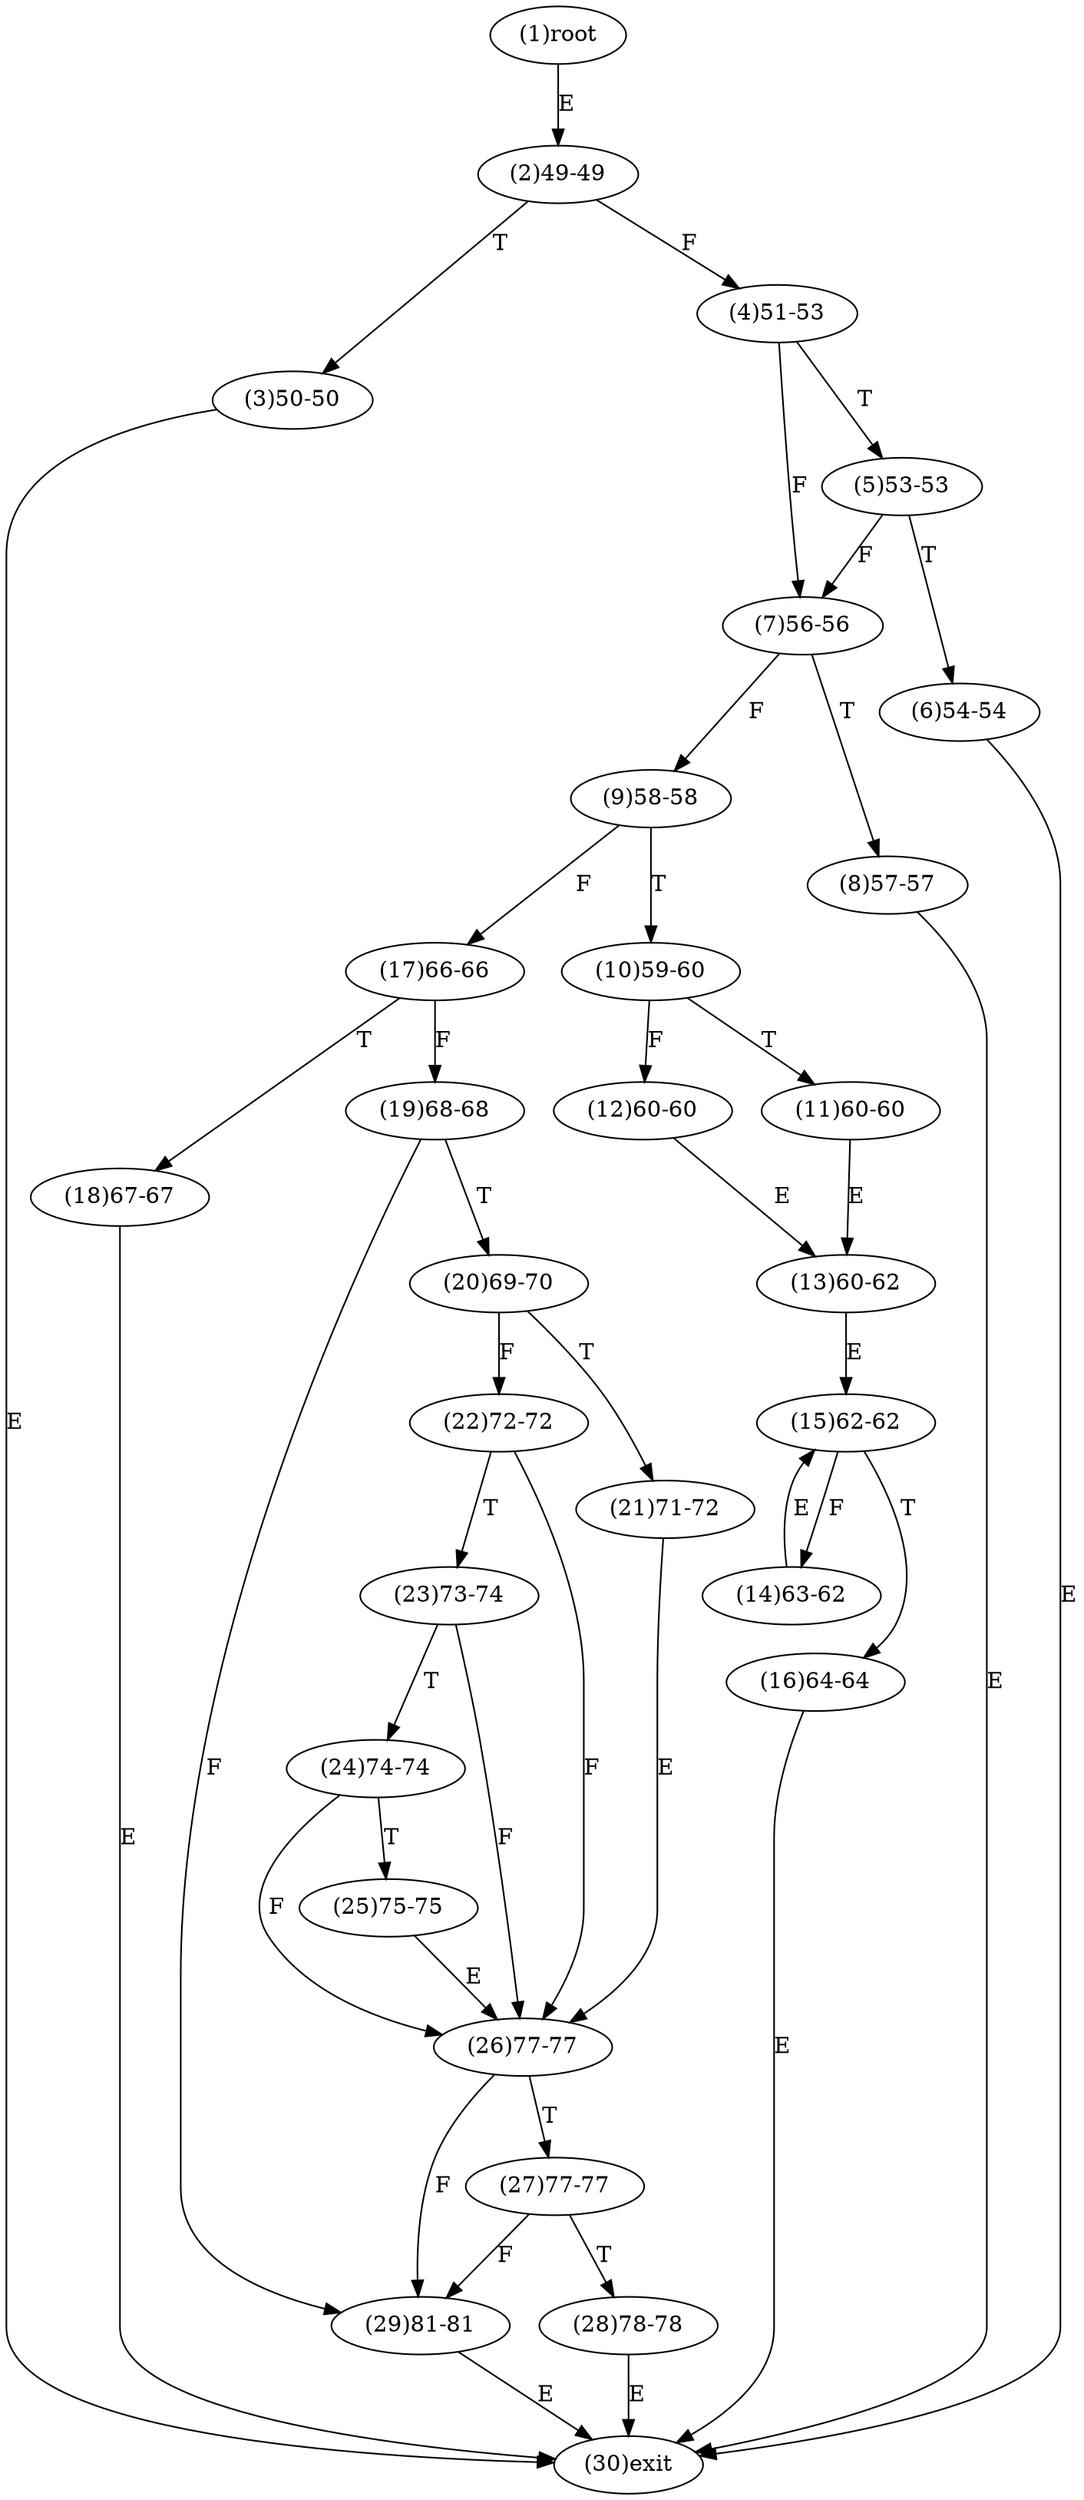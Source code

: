 digraph "" { 
1[ label="(1)root"];
2[ label="(2)49-49"];
3[ label="(3)50-50"];
4[ label="(4)51-53"];
5[ label="(5)53-53"];
6[ label="(6)54-54"];
7[ label="(7)56-56"];
8[ label="(8)57-57"];
9[ label="(9)58-58"];
10[ label="(10)59-60"];
11[ label="(11)60-60"];
12[ label="(12)60-60"];
13[ label="(13)60-62"];
14[ label="(14)63-62"];
15[ label="(15)62-62"];
17[ label="(17)66-66"];
16[ label="(16)64-64"];
19[ label="(19)68-68"];
18[ label="(18)67-67"];
21[ label="(21)71-72"];
20[ label="(20)69-70"];
23[ label="(23)73-74"];
22[ label="(22)72-72"];
25[ label="(25)75-75"];
24[ label="(24)74-74"];
27[ label="(27)77-77"];
26[ label="(26)77-77"];
29[ label="(29)81-81"];
28[ label="(28)78-78"];
30[ label="(30)exit"];
1->2[ label="E"];
2->4[ label="F"];
2->3[ label="T"];
3->30[ label="E"];
4->7[ label="F"];
4->5[ label="T"];
5->7[ label="F"];
5->6[ label="T"];
6->30[ label="E"];
7->9[ label="F"];
7->8[ label="T"];
8->30[ label="E"];
9->17[ label="F"];
9->10[ label="T"];
10->12[ label="F"];
10->11[ label="T"];
11->13[ label="E"];
12->13[ label="E"];
13->15[ label="E"];
14->15[ label="E"];
15->14[ label="F"];
15->16[ label="T"];
16->30[ label="E"];
17->19[ label="F"];
17->18[ label="T"];
18->30[ label="E"];
19->29[ label="F"];
19->20[ label="T"];
20->22[ label="F"];
20->21[ label="T"];
21->26[ label="E"];
22->26[ label="F"];
22->23[ label="T"];
23->26[ label="F"];
23->24[ label="T"];
24->26[ label="F"];
24->25[ label="T"];
25->26[ label="E"];
26->29[ label="F"];
26->27[ label="T"];
27->29[ label="F"];
27->28[ label="T"];
28->30[ label="E"];
29->30[ label="E"];
}